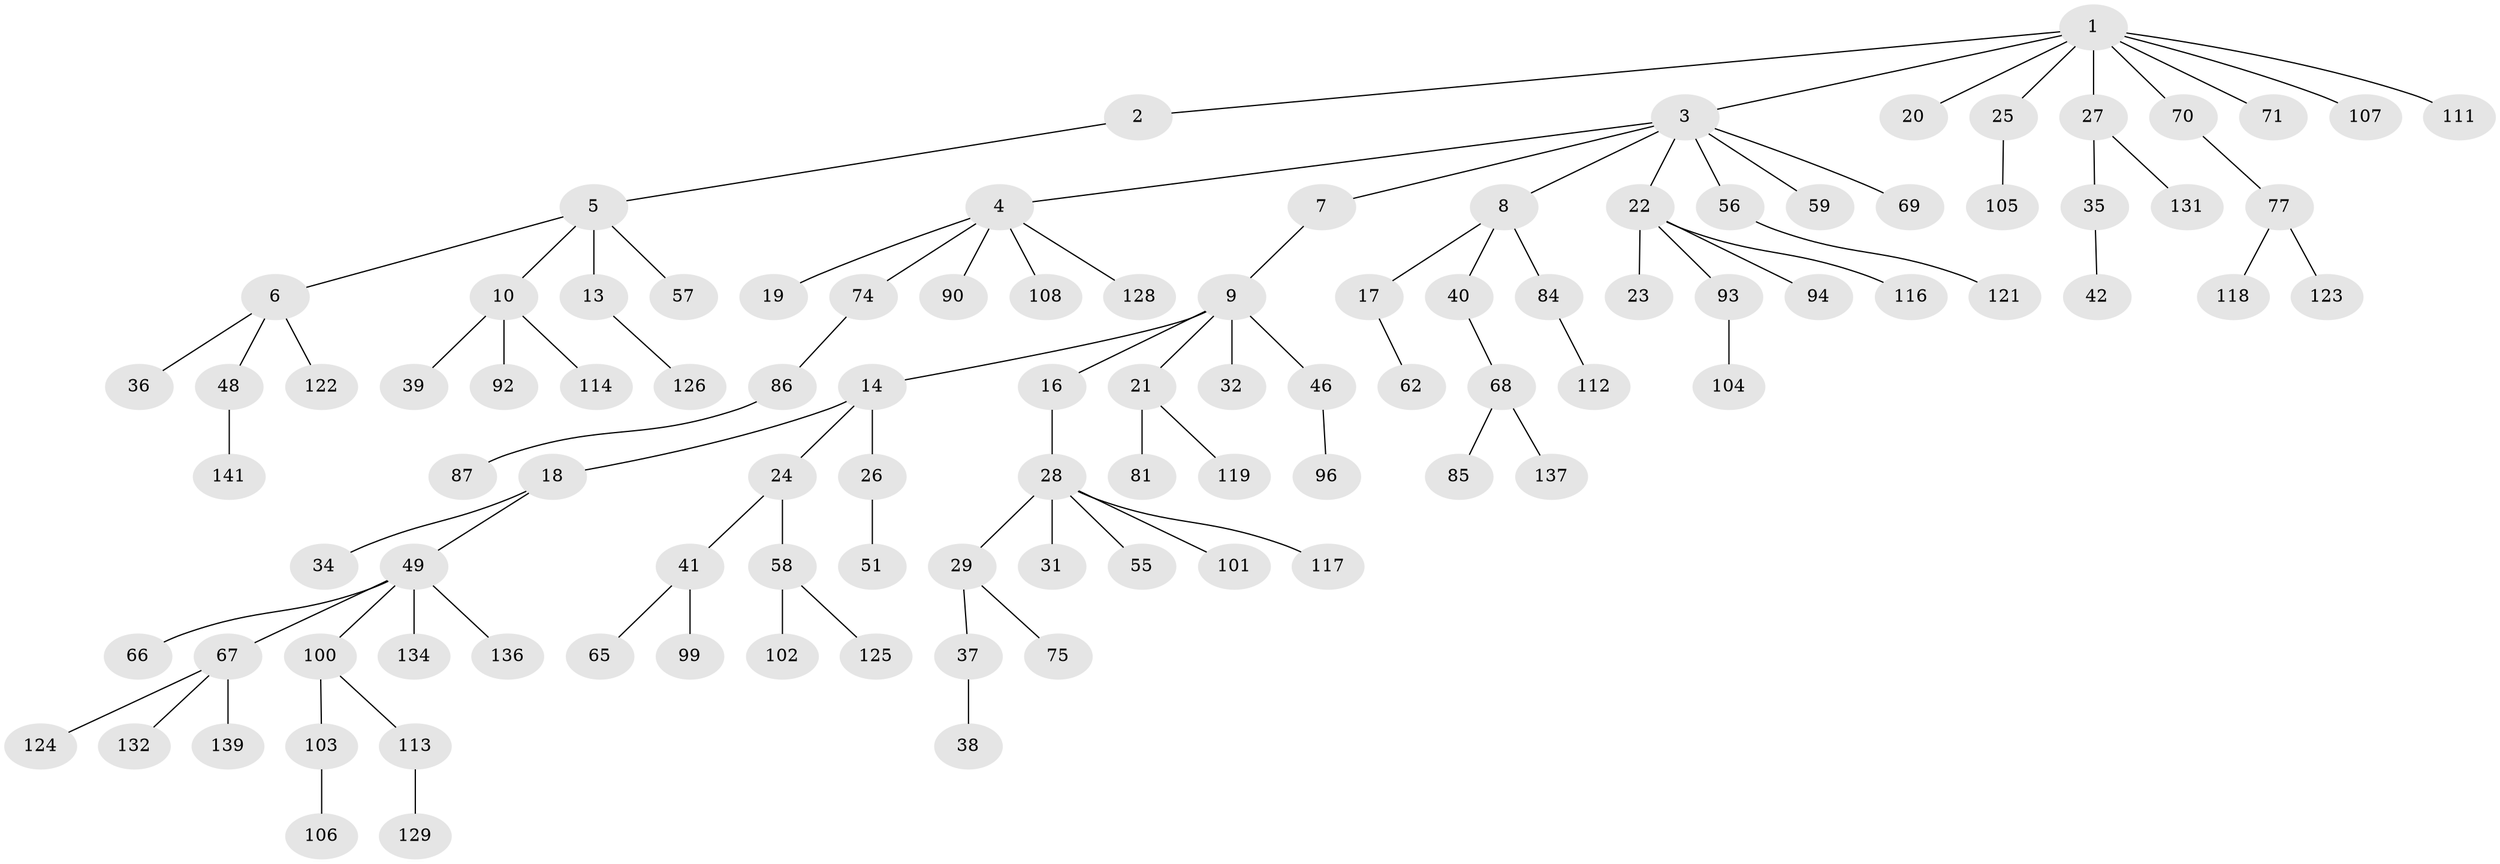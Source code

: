// original degree distribution, {7: 0.020833333333333332, 3: 0.19444444444444445, 5: 0.034722222222222224, 4: 0.041666666666666664, 2: 0.1736111111111111, 1: 0.5277777777777778, 6: 0.006944444444444444}
// Generated by graph-tools (version 1.1) at 2025/11/02/27/25 16:11:28]
// undirected, 100 vertices, 99 edges
graph export_dot {
graph [start="1"]
  node [color=gray90,style=filled];
  1 [super="+52"];
  2 [super="+33"];
  3 [super="+53"];
  4 [super="+43"];
  5 [super="+12"];
  6 [super="+15"];
  7 [super="+47"];
  8;
  9 [super="+110"];
  10 [super="+11"];
  13 [super="+76"];
  14 [super="+133"];
  16 [super="+140"];
  17 [super="+89"];
  18 [super="+142"];
  19;
  20;
  21 [super="+115"];
  22 [super="+54"];
  23 [super="+50"];
  24 [super="+45"];
  25 [super="+130"];
  26 [super="+127"];
  27 [super="+73"];
  28 [super="+30"];
  29;
  31;
  32 [super="+79"];
  34;
  35;
  36;
  37 [super="+64"];
  38 [super="+88"];
  39 [super="+63"];
  40 [super="+44"];
  41;
  42 [super="+61"];
  46 [super="+91"];
  48 [super="+60"];
  49 [super="+95"];
  51;
  55;
  56 [super="+97"];
  57;
  58 [super="+82"];
  59;
  62;
  65;
  66;
  67 [super="+83"];
  68 [super="+72"];
  69;
  70;
  71;
  74 [super="+143"];
  75 [super="+80"];
  77 [super="+78"];
  81;
  84;
  85;
  86;
  87;
  90;
  92;
  93 [super="+98"];
  94;
  96;
  99;
  100;
  101;
  102;
  103;
  104;
  105;
  106;
  107;
  108 [super="+109"];
  111;
  112;
  113 [super="+120"];
  114;
  116;
  117;
  118;
  119;
  121;
  122 [super="+138"];
  123;
  124;
  125;
  126;
  128;
  129;
  131;
  132 [super="+135"];
  134 [super="+144"];
  136;
  137;
  139;
  141;
  1 -- 2;
  1 -- 3;
  1 -- 20;
  1 -- 25;
  1 -- 27;
  1 -- 107;
  1 -- 71;
  1 -- 70;
  1 -- 111;
  2 -- 5;
  3 -- 4;
  3 -- 7;
  3 -- 8;
  3 -- 22;
  3 -- 59;
  3 -- 56;
  3 -- 69;
  4 -- 19;
  4 -- 74;
  4 -- 108;
  4 -- 128;
  4 -- 90;
  5 -- 6;
  5 -- 10;
  5 -- 57;
  5 -- 13;
  6 -- 36;
  6 -- 48;
  6 -- 122;
  7 -- 9;
  8 -- 17;
  8 -- 40;
  8 -- 84;
  9 -- 14;
  9 -- 16;
  9 -- 21;
  9 -- 32;
  9 -- 46;
  10 -- 92;
  10 -- 114;
  10 -- 39;
  13 -- 126;
  14 -- 18;
  14 -- 24;
  14 -- 26;
  16 -- 28;
  17 -- 62;
  18 -- 34;
  18 -- 49;
  21 -- 81;
  21 -- 119;
  22 -- 23;
  22 -- 94;
  22 -- 116;
  22 -- 93;
  24 -- 41;
  24 -- 58;
  25 -- 105;
  26 -- 51;
  27 -- 35;
  27 -- 131;
  28 -- 29;
  28 -- 31;
  28 -- 117;
  28 -- 101;
  28 -- 55;
  29 -- 37;
  29 -- 75;
  35 -- 42;
  37 -- 38;
  40 -- 68;
  41 -- 65;
  41 -- 99;
  46 -- 96;
  48 -- 141;
  49 -- 66;
  49 -- 67;
  49 -- 100;
  49 -- 134;
  49 -- 136;
  56 -- 121;
  58 -- 125;
  58 -- 102;
  67 -- 139;
  67 -- 124;
  67 -- 132;
  68 -- 137;
  68 -- 85;
  70 -- 77;
  74 -- 86;
  77 -- 118;
  77 -- 123;
  84 -- 112;
  86 -- 87;
  93 -- 104;
  100 -- 103;
  100 -- 113;
  103 -- 106;
  113 -- 129;
}
